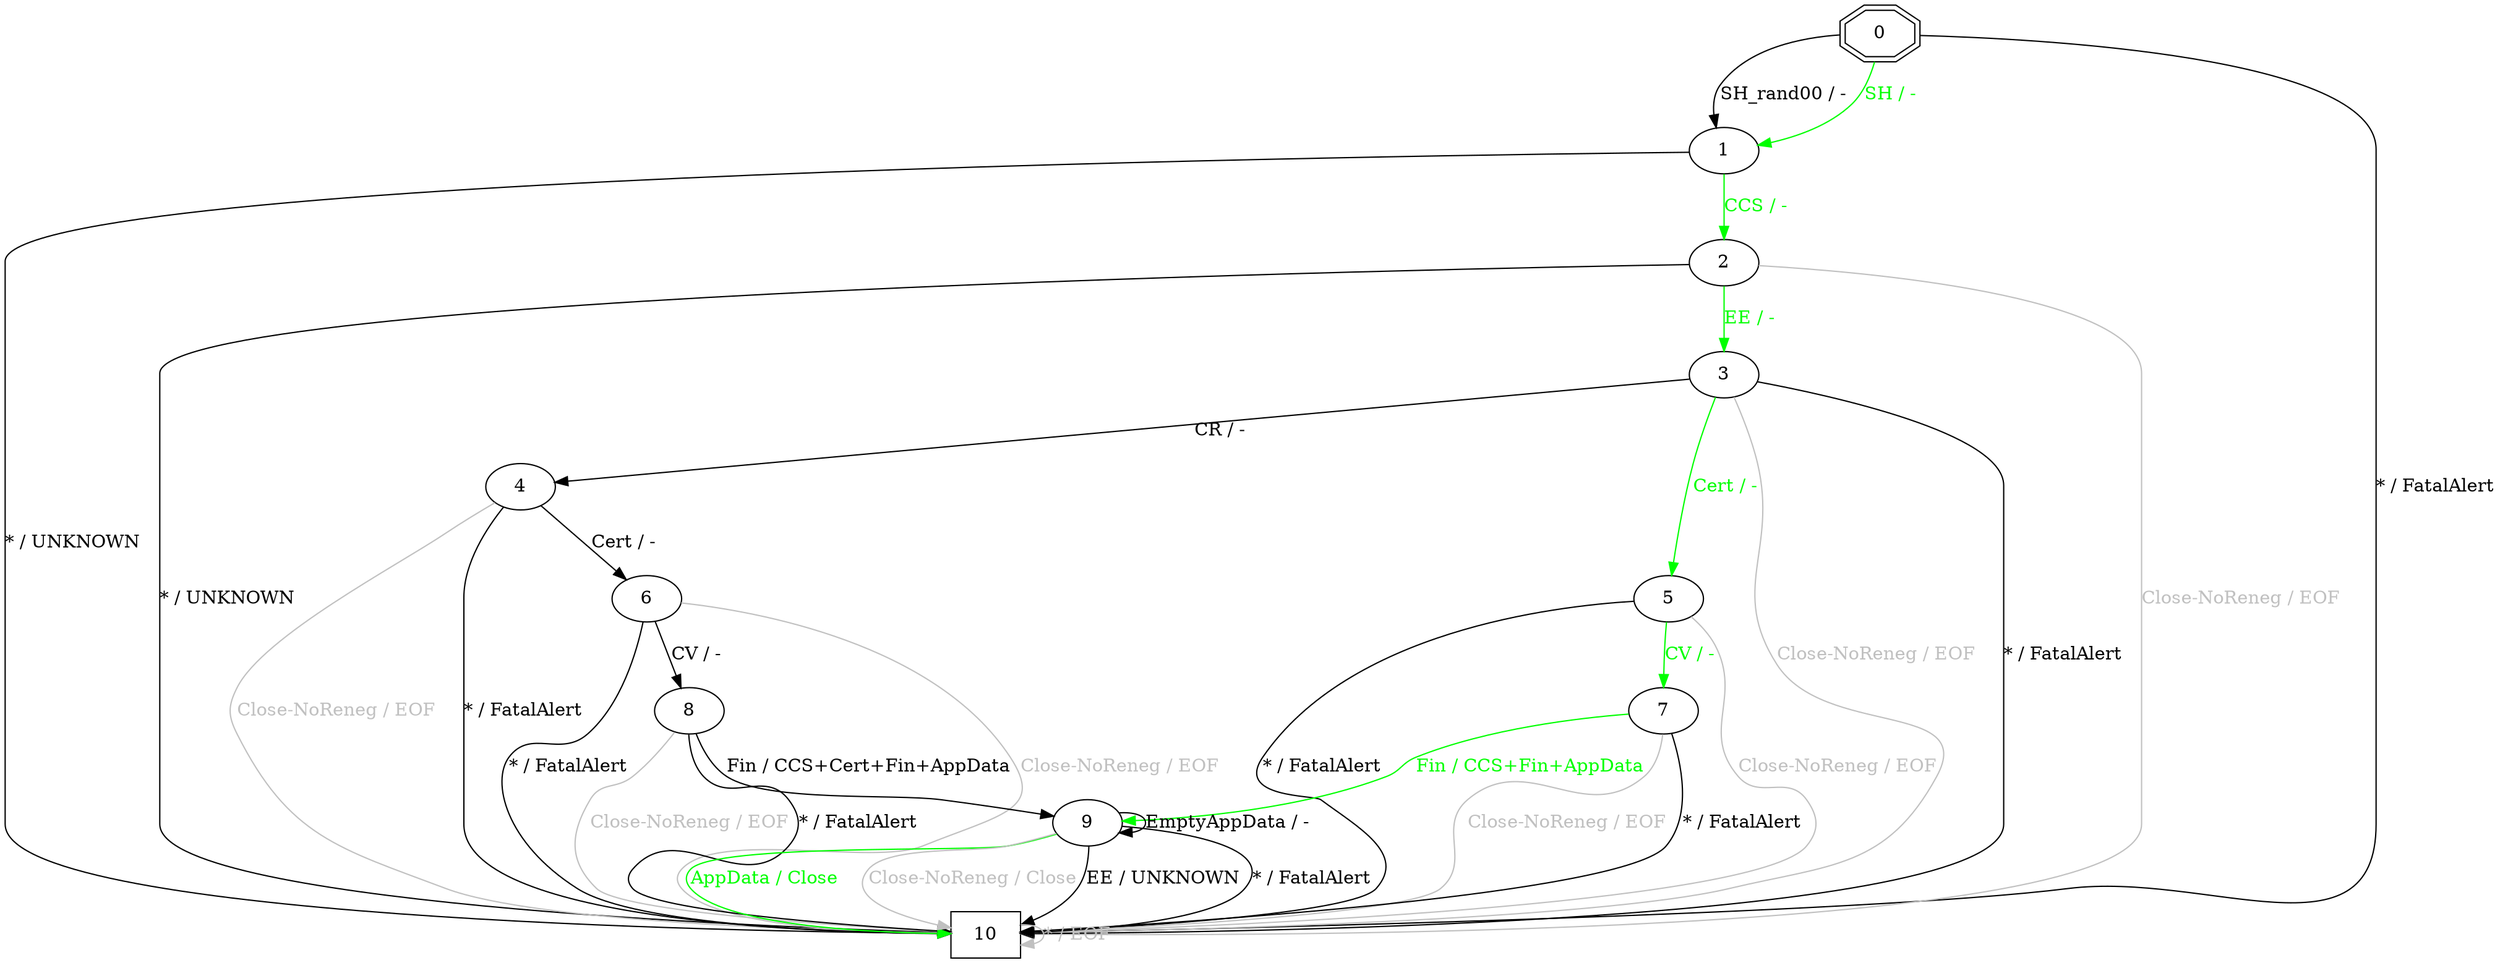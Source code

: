 digraph {
"0" [shape=doubleoctagon];
"1" [shape=ellipse];
"2" [shape=ellipse];
"3" [shape=ellipse];
"4" [shape=ellipse];
"5" [shape=ellipse];
"6" [shape=ellipse];
"7" [shape=ellipse];
"8" [shape=ellipse];
"9" [shape=ellipse];
"10" [shape=rectangle];
"0" -> "1" [label="SH / -", color="green", fontcolor="green"];
"0" -> "1" [label="SH_rand00 / -"];
"0" -> "10" [label="* / FatalAlert"];
"1" -> "2" [label="CCS / -", color="green", fontcolor="green"];
"1" -> "10" [label="* / UNKNOWN"];
"2" -> "10" [label="Close-NoReneg / EOF", color="grey", fontcolor="grey"];
"2" -> "3" [label="EE / -", color="green", fontcolor="green"];
"2" -> "10" [label="* / UNKNOWN"];
"3" -> "4" [label="CR / -"];
"3" -> "5" [label="Cert / -", color="green", fontcolor="green"];
"3" -> "10" [label="Close-NoReneg / EOF", color="grey", fontcolor="grey"];
"3" -> "10" [label="* / FatalAlert"];
"4" -> "6" [label="Cert / -"];
"4" -> "10" [label="Close-NoReneg / EOF", color="grey", fontcolor="grey"];
"4" -> "10" [label="* / FatalAlert"];
"5" -> "7" [label="CV / -", color="green", fontcolor="green"];
"5" -> "10" [label="Close-NoReneg / EOF", color="grey", fontcolor="grey"];
"5" -> "10" [label="* / FatalAlert"];
"6" -> "8" [label="CV / -"];
"6" -> "10" [label="Close-NoReneg / EOF", color="grey", fontcolor="grey"];
"6" -> "10" [label="* / FatalAlert"];
"7" -> "10" [label="Close-NoReneg / EOF", color="grey", fontcolor="grey"];
"7" -> "9" [label="Fin / CCS+Fin+AppData", color="green", fontcolor="green"];
"7" -> "10" [label="* / FatalAlert"];
"8" -> "10" [label="Close-NoReneg / EOF", color="grey", fontcolor="grey"];
"8" -> "9" [label="Fin / CCS+Cert+Fin+AppData"];
"8" -> "10" [label="* / FatalAlert"];
"9" -> "10" [label="AppData / Close", color="green", fontcolor="green"];
"9" -> "10" [label="Close-NoReneg / Close", color="grey", fontcolor="grey"];
"9" -> "10" [label="EE / UNKNOWN"];
"9" -> "9" [label="EmptyAppData / -"];
"9" -> "10" [label="* / FatalAlert"];
"10" -> "10" [label="* / EOF", color="grey", fontcolor="grey"];
}
